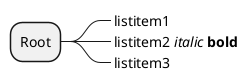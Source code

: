 @startmindmap

* Root
**_ listitem1
**_ listitem2 <i>italic</i> <b>bold</b>
**_ listitem3
@endmindmap